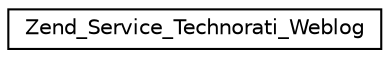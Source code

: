 digraph G
{
  edge [fontname="Helvetica",fontsize="10",labelfontname="Helvetica",labelfontsize="10"];
  node [fontname="Helvetica",fontsize="10",shape=record];
  rankdir="LR";
  Node1 [label="Zend_Service_Technorati_Weblog",height=0.2,width=0.4,color="black", fillcolor="white", style="filled",URL="$class_zend___service___technorati___weblog.html"];
}
